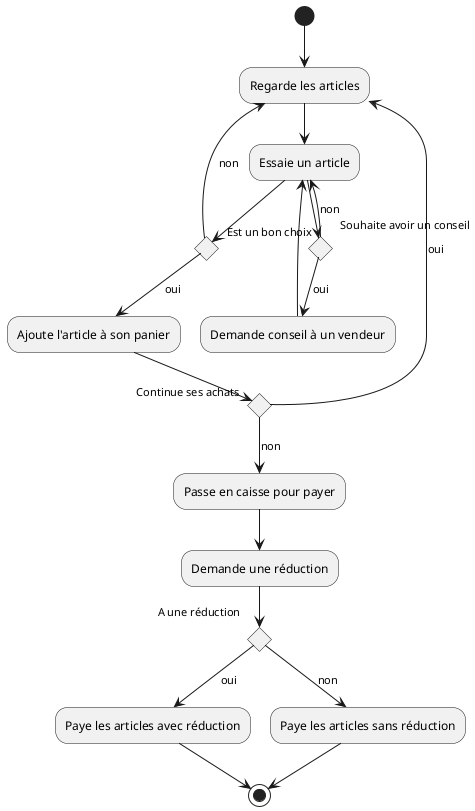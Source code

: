 @startuml machine à café

(*) --> "Regarde les articles"
--> "Essaie un article"
if "Souhaite avoir un conseil"
--> [oui]"Demande conseil à un vendeur"
--> "Essaie un article"
    if "Est un bon choix"
    --> [oui]"Ajoute l'article à son panier"
        if "Continue ses achats"
        --> [oui]"Regarde les articles"
        else
        --> [non]"Passe en caisse pour payer"
        --> "Demande une réduction"
        endif
        if "A une réduction"
        --> [oui] Paye les articles avec réduction
        --> (*)
        else
        --> [non] Paye les articles sans réduction
        --> (*)
        endif
    else
    --> [non]"Regarde les articles"
    endif
else
--> [non]"Essaie un article"
endif




@enduml


Un client souhaite acheter un vetement dans un magasin.
Il peut regarder et essayer les artices proposés.
Il peut être conseillé pour un vendeur et voir avec ce dernier pour utiliser des bon de reduction.
Enfin, apres avoir selectionné un ou des articles, il peut les acheter aupres du vendeur.